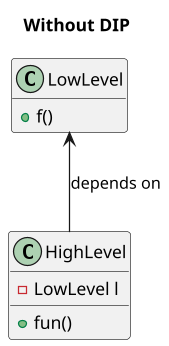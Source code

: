 @startuml
skinparam dpi 120
hide empty members
title Without DIP

class HighLevel {
- LowLevel l
+ fun()
}

class LowLevel {
    +f()
}


LowLevel <-- HighLevel : depends on

@enduml
